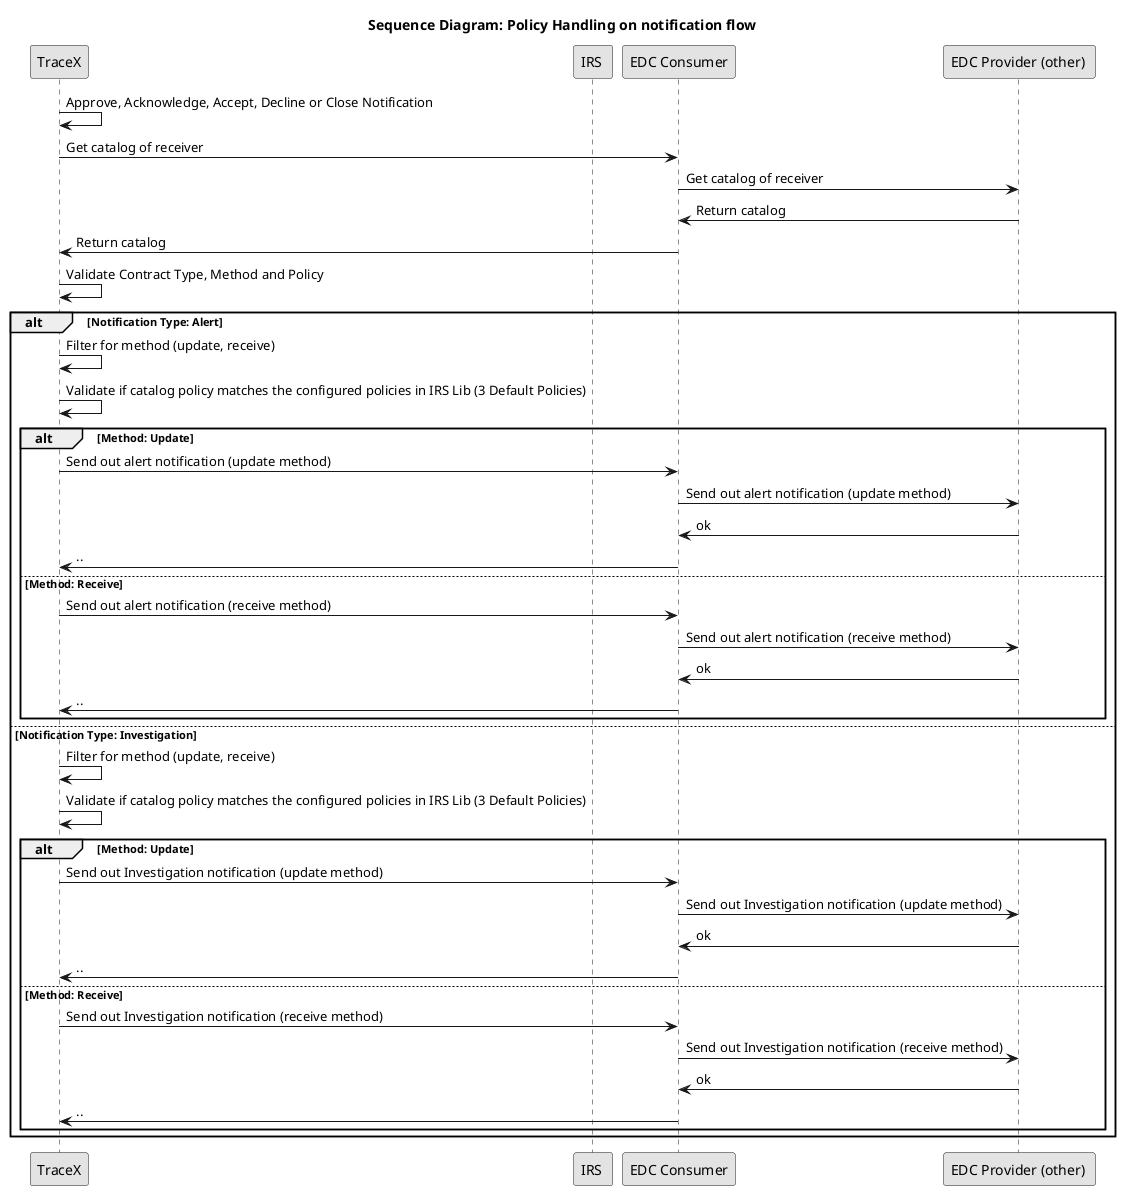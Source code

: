 @startuml
skinparam monochrome true
skinparam shadowing false
skinparam defaultFontName "Architects daughter"

title Sequence Diagram: Policy Handling on notification flow
participant "TraceX" as TraceX
participant "IRS " as IRS
participant "EDC Consumer" as EdcConsumer
participant "EDC Provider (other) " as EdcProvider

TraceX -> TraceX: Approve, Acknowledge, Accept, Decline or Close Notification
TraceX -> EdcConsumer: Get catalog of receiver
EdcConsumer -> EdcProvider: Get catalog of receiver
EdcProvider -> EdcConsumer: Return catalog
EdcConsumer -> TraceX: Return catalog
TraceX -> TraceX: Validate Contract Type, Method and Policy

alt Notification Type: Alert
    TraceX -> TraceX: Filter for method (update, receive)
    TraceX -> TraceX: Validate if catalog policy matches the configured policies in IRS Lib (3 Default Policies)
    alt Method: Update
        TraceX -> EdcConsumer: Send out alert notification (update method)
         EdcConsumer -> EdcProvider: Send out alert notification (update method)
                  EdcProvider -> EdcConsumer: ok
                  EdcConsumer -> TraceX: ..
    else Method: Receive
        TraceX -> EdcConsumer: Send out alert notification (receive method)
         EdcConsumer -> EdcProvider: Send out alert notification (receive method)
         EdcProvider -> EdcConsumer: ok
         EdcConsumer -> TraceX: ..
    end
else Notification Type: Investigation
    TraceX -> TraceX: Filter for method (update, receive)
    TraceX -> TraceX: Validate if catalog policy matches the configured policies in IRS Lib (3 Default Policies)
    alt Method: Update
        TraceX -> EdcConsumer: Send out Investigation notification (update method)
         EdcConsumer -> EdcProvider: Send out Investigation notification (update method)
                  EdcProvider -> EdcConsumer: ok
                  EdcConsumer -> TraceX: ..
    else Method: Receive
        TraceX -> EdcConsumer: Send out Investigation notification (receive method)
         EdcConsumer -> EdcProvider: Send out Investigation notification (receive method)
                  EdcProvider -> EdcConsumer: ok
                  EdcConsumer -> TraceX: ..
    end
end

@enduml
